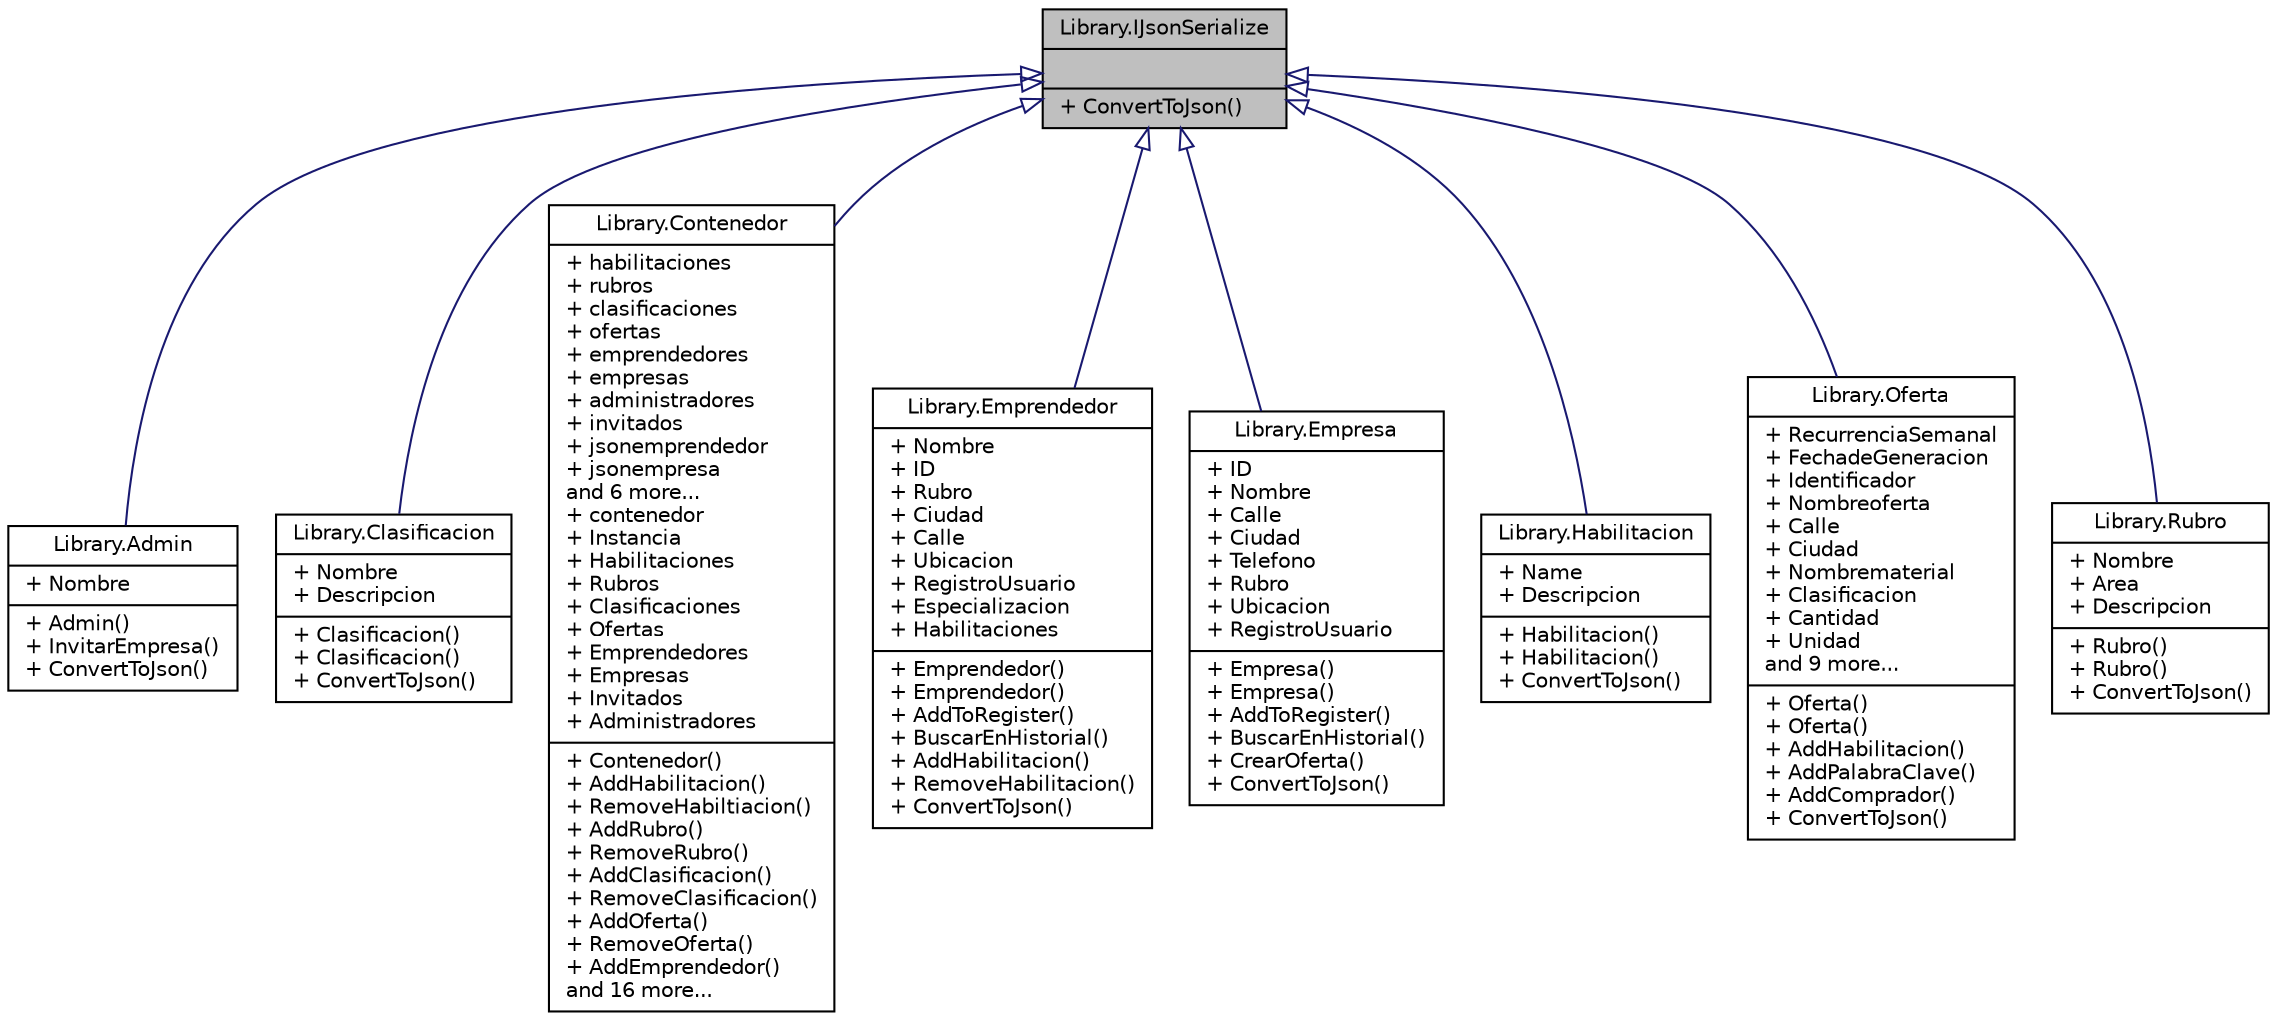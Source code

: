 digraph "Library.IJsonSerialize"
{
 // INTERACTIVE_SVG=YES
 // LATEX_PDF_SIZE
  edge [fontname="Helvetica",fontsize="10",labelfontname="Helvetica",labelfontsize="10"];
  node [fontname="Helvetica",fontsize="10",shape=record];
  Node1 [label="{Library.IJsonSerialize\n||+ ConvertToJson()\l}",height=0.2,width=0.4,color="black", fillcolor="grey75", style="filled", fontcolor="black",tooltip="Interface con la firma de los métodos que debe tener un manejador de datos."];
  Node1 -> Node2 [dir="back",color="midnightblue",fontsize="10",style="solid",arrowtail="onormal",fontname="Helvetica"];
  Node2 [label="{Library.Admin\n|+ Nombre\l|+ Admin()\l+ InvitarEmpresa()\l+ ConvertToJson()\l}",height=0.2,width=0.4,color="black", fillcolor="white", style="filled",URL="$classLibrary_1_1Admin.html",tooltip="Esta clase representa un Administrador de la aplicacion."];
  Node1 -> Node3 [dir="back",color="midnightblue",fontsize="10",style="solid",arrowtail="onormal",fontname="Helvetica"];
  Node3 [label="{Library.Clasificacion\n|+ Nombre\l+ Descripcion\l|+ Clasificacion()\l+ Clasificacion()\l+ ConvertToJson()\l}",height=0.2,width=0.4,color="black", fillcolor="white", style="filled",URL="$classLibrary_1_1Clasificacion.html",tooltip="Esta clase representa una clasificación de un material."];
  Node1 -> Node4 [dir="back",color="midnightblue",fontsize="10",style="solid",arrowtail="onormal",fontname="Helvetica"];
  Node4 [label="{Library.Contenedor\n|+ habilitaciones\l+ rubros\l+ clasificaciones\l+ ofertas\l+ emprendedores\l+ empresas\l+ administradores\l+ invitados\l+ jsonemprendedor\l+ jsonempresa\land 6 more...\l+ contenedor\l+ Instancia\l+ Habilitaciones\l+ Rubros\l+ Clasificaciones\l+ Ofertas\l+ Emprendedores\l+ Empresas\l+ Invitados\l+ Administradores\l|+ Contenedor()\l+ AddHabilitacion()\l+ RemoveHabiltiacion()\l+ AddRubro()\l+ RemoveRubro()\l+ AddClasificacion()\l+ RemoveClasificacion()\l+ AddOferta()\l+ RemoveOferta()\l+ AddEmprendedor()\land 16 more...\l}",height=0.2,width=0.4,color="black", fillcolor="white", style="filled",URL="$classLibrary_1_1Contenedor.html",tooltip="Esta clase representa un contenedor de las diferentes clases del bot. Utiliza el patron de diseño Sin..."];
  Node1 -> Node5 [dir="back",color="midnightblue",fontsize="10",style="solid",arrowtail="onormal",fontname="Helvetica"];
  Node5 [label="{Library.Emprendedor\n|+ Nombre\l+ ID\l+ Rubro\l+ Ciudad\l+ Calle\l+ Ubicacion\l+ RegistroUsuario\l+ Especializacion\l+ Habilitaciones\l|+ Emprendedor()\l+ Emprendedor()\l+ AddToRegister()\l+ BuscarEnHistorial()\l+ AddHabilitacion()\l+ RemoveHabilitacion()\l+ ConvertToJson()\l}",height=0.2,width=0.4,color="black", fillcolor="white", style="filled",URL="$classLibrary_1_1Emprendedor.html",tooltip="Esta clase representa un Emprendedor. Patrones y principios utilizados: EXPERT, porque el emprendedor..."];
  Node1 -> Node6 [dir="back",color="midnightblue",fontsize="10",style="solid",arrowtail="onormal",fontname="Helvetica"];
  Node6 [label="{Library.Empresa\n|+ ID\l+ Nombre\l+ Calle\l+ Ciudad\l+ Telefono\l+ Rubro\l+ Ubicacion\l+ RegistroUsuario\l|+ Empresa()\l+ Empresa()\l+ AddToRegister()\l+ BuscarEnHistorial()\l+ CrearOferta()\l+ ConvertToJson()\l}",height=0.2,width=0.4,color="black", fillcolor="white", style="filled",URL="$classLibrary_1_1Empresa.html",tooltip="Clase que representa una Empresa. Patrones y principios utilizados: EXPERT, porque conoce toda la inf..."];
  Node1 -> Node7 [dir="back",color="midnightblue",fontsize="10",style="solid",arrowtail="onormal",fontname="Helvetica"];
  Node7 [label="{Library.Habilitacion\n|+ Name\l+ Descripcion\l|+ Habilitacion()\l+ Habilitacion()\l+ ConvertToJson()\l}",height=0.2,width=0.4,color="black", fillcolor="white", style="filled",URL="$classLibrary_1_1Habilitacion.html",tooltip="Esta clase representa una Habilitacion basica."];
  Node1 -> Node8 [dir="back",color="midnightblue",fontsize="10",style="solid",arrowtail="onormal",fontname="Helvetica"];
  Node8 [label="{Library.Oferta\n|+ RecurrenciaSemanal\l+ FechadeGeneracion\l+ Identificador\l+ Nombreoferta\l+ Calle\l+ Ciudad\l+ Nombrematerial\l+ Clasificacion\l+ Cantidad\l+ Unidad\land 9 more...\l|+ Oferta()\l+ Oferta()\l+ AddHabilitacion()\l+ AddPalabraClave()\l+ AddComprador()\l+ ConvertToJson()\l}",height=0.2,width=0.4,color="black", fillcolor="white", style="filled",URL="$classLibrary_1_1Oferta.html",tooltip="Esta clase representa una oferta. Es experta (EXPERT) en la creación de ofertas. Ademas se utiliza el..."];
  Node1 -> Node9 [dir="back",color="midnightblue",fontsize="10",style="solid",arrowtail="onormal",fontname="Helvetica"];
  Node9 [label="{Library.Rubro\n|+ Nombre\l+ Area\l+ Descripcion\l|+ Rubro()\l+ Rubro()\l+ ConvertToJson()\l}",height=0.2,width=0.4,color="black", fillcolor="white", style="filled",URL="$classLibrary_1_1Rubro.html",tooltip="Clase que representa los rubros."];
}
